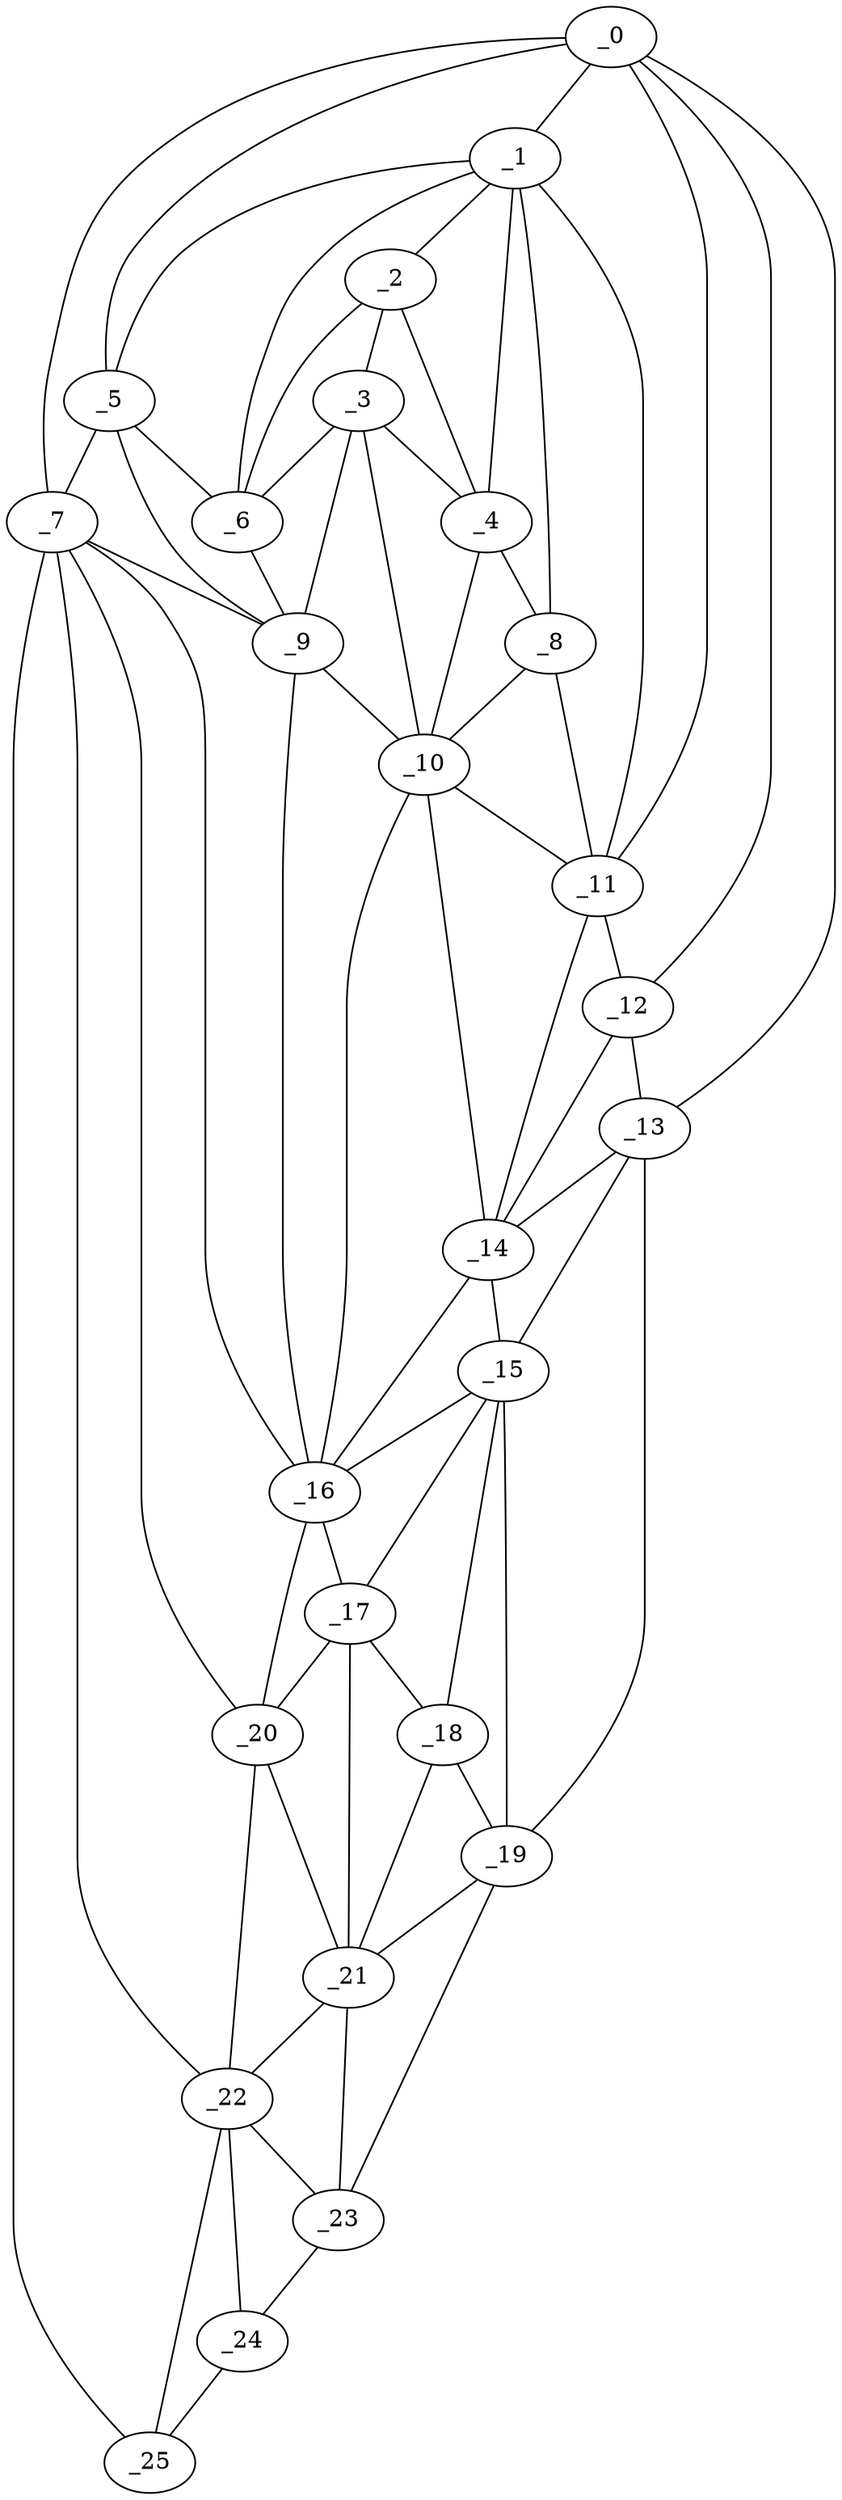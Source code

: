 graph "obj60__60.gxl" {
	_0	 [x=7,
		y=67];
	_1	 [x=22,
		y=64];
	_0 -- _1	 [valence=2];
	_5	 [x=34,
		y=82];
	_0 -- _5	 [valence=1];
	_7	 [x=35,
		y=103];
	_0 -- _7	 [valence=1];
	_11	 [x=43,
		y=42];
	_0 -- _11	 [valence=2];
	_12	 [x=46,
		y=38];
	_0 -- _12	 [valence=2];
	_13	 [x=55,
		y=25];
	_0 -- _13	 [valence=1];
	_2	 [x=26,
		y=64];
	_1 -- _2	 [valence=2];
	_4	 [x=33,
		y=60];
	_1 -- _4	 [valence=2];
	_1 -- _5	 [valence=1];
	_6	 [x=35,
		y=76];
	_1 -- _6	 [valence=2];
	_8	 [x=37,
		y=55];
	_1 -- _8	 [valence=1];
	_1 -- _11	 [valence=1];
	_3	 [x=32,
		y=66];
	_2 -- _3	 [valence=2];
	_2 -- _4	 [valence=1];
	_2 -- _6	 [valence=1];
	_3 -- _4	 [valence=2];
	_3 -- _6	 [valence=1];
	_9	 [x=39,
		y=74];
	_3 -- _9	 [valence=2];
	_10	 [x=41,
		y=58];
	_3 -- _10	 [valence=2];
	_4 -- _8	 [valence=2];
	_4 -- _10	 [valence=2];
	_5 -- _6	 [valence=1];
	_5 -- _7	 [valence=2];
	_5 -- _9	 [valence=2];
	_6 -- _9	 [valence=2];
	_7 -- _9	 [valence=2];
	_16	 [x=67,
		y=56];
	_7 -- _16	 [valence=1];
	_20	 [x=96,
		y=62];
	_7 -- _20	 [valence=2];
	_22	 [x=108,
		y=68];
	_7 -- _22	 [valence=1];
	_25	 [x=125,
		y=87];
	_7 -- _25	 [valence=1];
	_8 -- _10	 [valence=1];
	_8 -- _11	 [valence=2];
	_9 -- _10	 [valence=2];
	_9 -- _16	 [valence=2];
	_10 -- _11	 [valence=2];
	_14	 [x=58,
		y=40];
	_10 -- _14	 [valence=2];
	_10 -- _16	 [valence=2];
	_11 -- _12	 [valence=2];
	_11 -- _14	 [valence=1];
	_12 -- _13	 [valence=2];
	_12 -- _14	 [valence=2];
	_13 -- _14	 [valence=1];
	_15	 [x=66,
		y=33];
	_13 -- _15	 [valence=2];
	_19	 [x=90,
		y=33];
	_13 -- _19	 [valence=1];
	_14 -- _15	 [valence=2];
	_14 -- _16	 [valence=2];
	_15 -- _16	 [valence=1];
	_17	 [x=78,
		y=53];
	_15 -- _17	 [valence=1];
	_18	 [x=83,
		y=42];
	_15 -- _18	 [valence=2];
	_15 -- _19	 [valence=2];
	_16 -- _17	 [valence=1];
	_16 -- _20	 [valence=2];
	_17 -- _18	 [valence=2];
	_17 -- _20	 [valence=2];
	_21	 [x=101,
		y=50];
	_17 -- _21	 [valence=1];
	_18 -- _19	 [valence=2];
	_18 -- _21	 [valence=2];
	_19 -- _21	 [valence=2];
	_23	 [x=109,
		y=48];
	_19 -- _23	 [valence=1];
	_20 -- _21	 [valence=1];
	_20 -- _22	 [valence=2];
	_21 -- _22	 [valence=2];
	_21 -- _23	 [valence=2];
	_22 -- _23	 [valence=1];
	_24	 [x=118,
		y=62];
	_22 -- _24	 [valence=2];
	_22 -- _25	 [valence=2];
	_23 -- _24	 [valence=1];
	_24 -- _25	 [valence=1];
}
